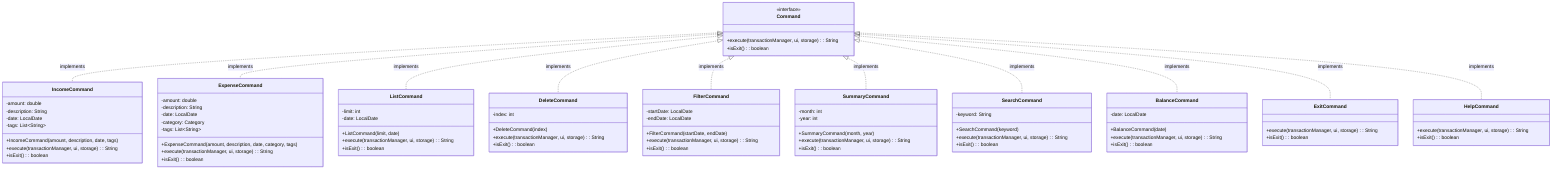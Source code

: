 classDiagram
    class Command {
        <<interface>>
        +execute(transactionManager, ui, storage): String
        +isExit(): boolean
    }

    class IncomeCommand {
        -amount: double
        -description: String
        -date: LocalDate
        -tags: List~String~
        +IncomeCommand(amount, description, date, tags)
        +execute(transactionManager, ui, storage): String
        +isExit(): boolean
    }

    class ExpenseCommand {
        -amount: double
        -description: String
        -date: LocalDate
        -category: Category
        -tags: List~String~
        +ExpenseCommand(amount, description, date, category, tags)
        +execute(transactionManager, ui, storage): String
        +isExit(): boolean
    }

    class ListCommand {
        -limit: int
        -date: LocalDate
        +ListCommand(limit, date)
        +execute(transactionManager, ui, storage): String
        +isExit(): boolean
    }

    class DeleteCommand {
        -index: int
        +DeleteCommand(index)
        +execute(transactionManager, ui, storage): String
        +isExit(): boolean
    }

    class FilterCommand {
        -startDate: LocalDate
        -endDate: LocalDate
        +FilterCommand(startDate, endDate)
        +execute(transactionManager, ui, storage): String
        +isExit(): boolean
    }

    class SummaryCommand {
        -month: int
        -year: int
        +SummaryCommand(month, year)
        +execute(transactionManager, ui, storage): String
        +isExit(): boolean
    }

    class SearchCommand {
        -keyword: String
        +SearchCommand(keyword)
        +execute(transactionManager, ui, storage): String
        +isExit(): boolean
    }

    class BalanceCommand {
        -date: LocalDate
        +BalanceCommand(date)
        +execute(transactionManager, ui, storage): String
        +isExit(): boolean
    }

    class ExitCommand {
        +execute(transactionManager, ui, storage): String
        +isExit(): boolean
    }

    class HelpCommand {
        +execute(transactionManager, ui, storage): String
        +isExit(): boolean
    }

    Command <|.. IncomeCommand : implements
    Command <|.. ExpenseCommand : implements
    Command <|.. ListCommand : implements
    Command <|.. DeleteCommand : implements
    Command <|.. FilterCommand : implements
    Command <|.. SummaryCommand : implements
    Command <|.. SearchCommand : implements
    Command <|.. BalanceCommand : implements
    Command <|.. ExitCommand : implements
    Command <|.. HelpCommand : implements